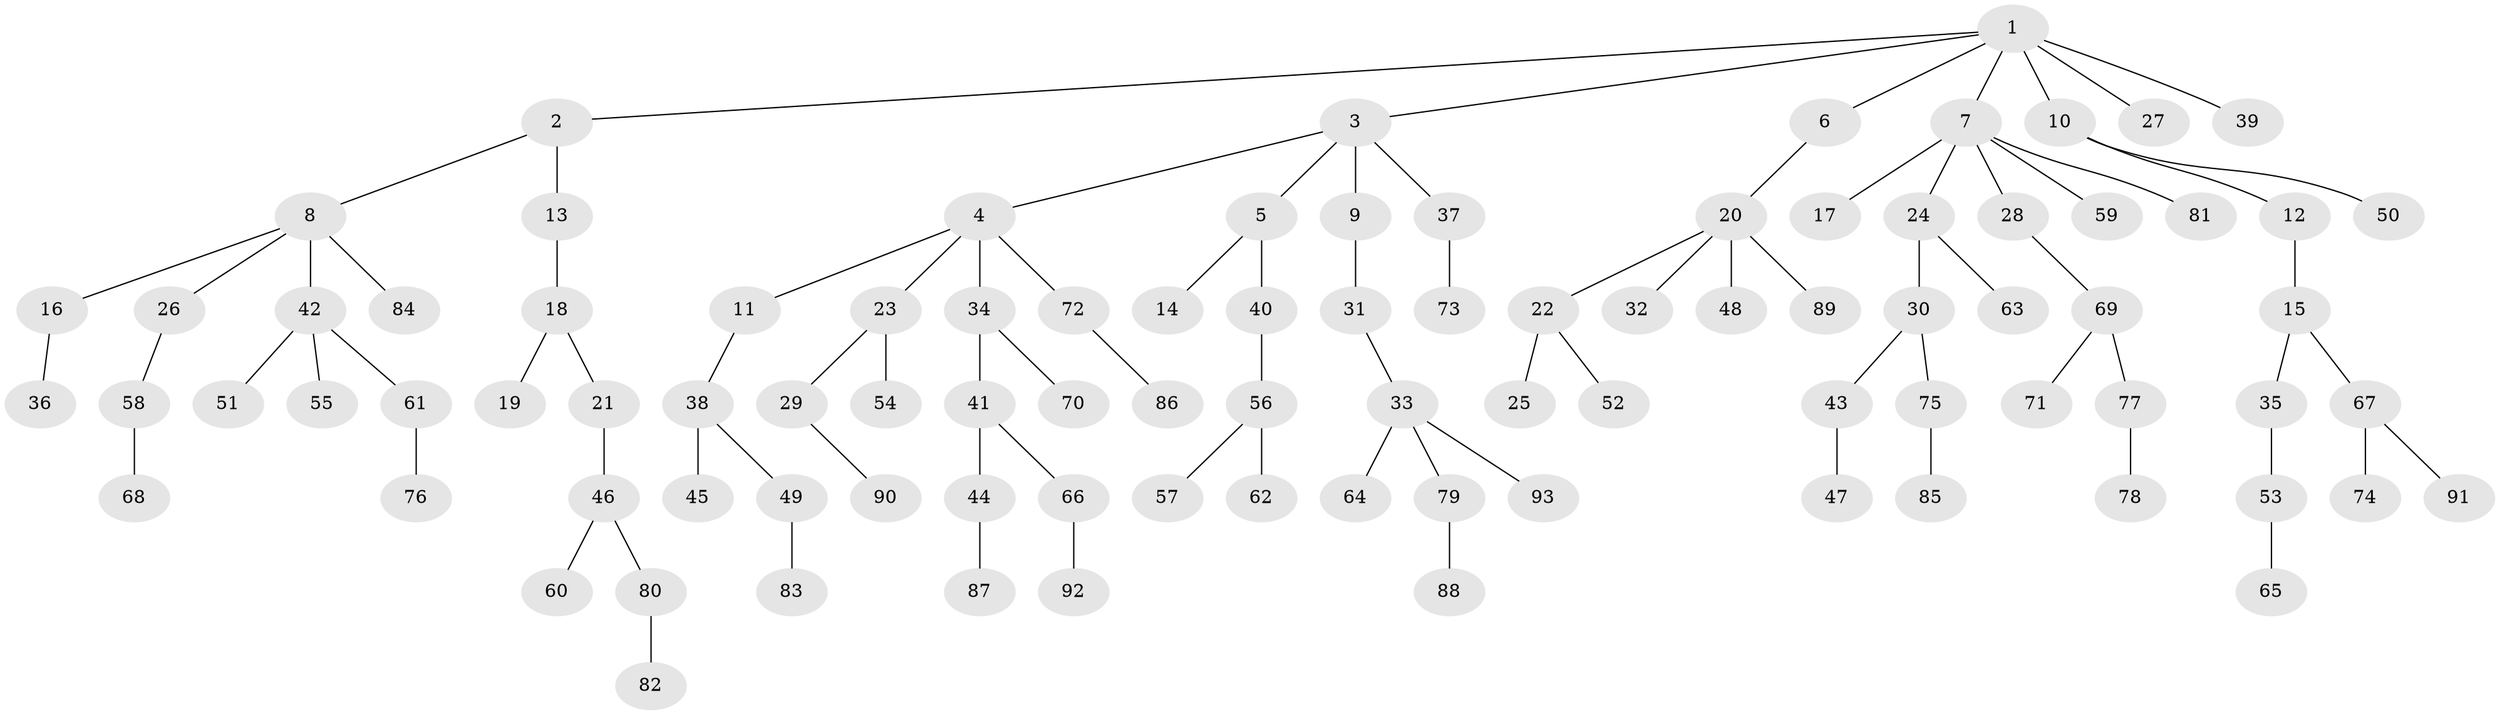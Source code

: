 // original degree distribution, {7: 0.015384615384615385, 3: 0.16923076923076924, 6: 0.015384615384615385, 5: 0.023076923076923078, 4: 0.05384615384615385, 2: 0.2230769230769231, 1: 0.5}
// Generated by graph-tools (version 1.1) at 2025/52/03/04/25 22:52:03]
// undirected, 93 vertices, 92 edges
graph export_dot {
  node [color=gray90,style=filled];
  1;
  2;
  3;
  4;
  5;
  6;
  7;
  8;
  9;
  10;
  11;
  12;
  13;
  14;
  15;
  16;
  17;
  18;
  19;
  20;
  21;
  22;
  23;
  24;
  25;
  26;
  27;
  28;
  29;
  30;
  31;
  32;
  33;
  34;
  35;
  36;
  37;
  38;
  39;
  40;
  41;
  42;
  43;
  44;
  45;
  46;
  47;
  48;
  49;
  50;
  51;
  52;
  53;
  54;
  55;
  56;
  57;
  58;
  59;
  60;
  61;
  62;
  63;
  64;
  65;
  66;
  67;
  68;
  69;
  70;
  71;
  72;
  73;
  74;
  75;
  76;
  77;
  78;
  79;
  80;
  81;
  82;
  83;
  84;
  85;
  86;
  87;
  88;
  89;
  90;
  91;
  92;
  93;
  1 -- 2 [weight=1.0];
  1 -- 3 [weight=1.0];
  1 -- 6 [weight=1.0];
  1 -- 7 [weight=1.0];
  1 -- 10 [weight=1.0];
  1 -- 27 [weight=2.0];
  1 -- 39 [weight=1.0];
  2 -- 8 [weight=1.0];
  2 -- 13 [weight=1.0];
  3 -- 4 [weight=1.0];
  3 -- 5 [weight=1.0];
  3 -- 9 [weight=1.0];
  3 -- 37 [weight=1.0];
  4 -- 11 [weight=1.0];
  4 -- 23 [weight=1.0];
  4 -- 34 [weight=1.0];
  4 -- 72 [weight=1.0];
  5 -- 14 [weight=1.0];
  5 -- 40 [weight=1.0];
  6 -- 20 [weight=1.0];
  7 -- 17 [weight=1.0];
  7 -- 24 [weight=1.0];
  7 -- 28 [weight=1.0];
  7 -- 59 [weight=1.0];
  7 -- 81 [weight=1.0];
  8 -- 16 [weight=1.0];
  8 -- 26 [weight=1.0];
  8 -- 42 [weight=1.0];
  8 -- 84 [weight=1.0];
  9 -- 31 [weight=1.0];
  10 -- 12 [weight=1.0];
  10 -- 50 [weight=1.0];
  11 -- 38 [weight=1.0];
  12 -- 15 [weight=1.0];
  13 -- 18 [weight=1.0];
  15 -- 35 [weight=1.0];
  15 -- 67 [weight=1.0];
  16 -- 36 [weight=1.0];
  18 -- 19 [weight=1.0];
  18 -- 21 [weight=1.0];
  20 -- 22 [weight=1.0];
  20 -- 32 [weight=1.0];
  20 -- 48 [weight=1.0];
  20 -- 89 [weight=1.0];
  21 -- 46 [weight=1.0];
  22 -- 25 [weight=1.0];
  22 -- 52 [weight=1.0];
  23 -- 29 [weight=1.0];
  23 -- 54 [weight=1.0];
  24 -- 30 [weight=1.0];
  24 -- 63 [weight=1.0];
  26 -- 58 [weight=1.0];
  28 -- 69 [weight=1.0];
  29 -- 90 [weight=1.0];
  30 -- 43 [weight=1.0];
  30 -- 75 [weight=1.0];
  31 -- 33 [weight=1.0];
  33 -- 64 [weight=1.0];
  33 -- 79 [weight=1.0];
  33 -- 93 [weight=1.0];
  34 -- 41 [weight=1.0];
  34 -- 70 [weight=1.0];
  35 -- 53 [weight=1.0];
  37 -- 73 [weight=1.0];
  38 -- 45 [weight=1.0];
  38 -- 49 [weight=1.0];
  40 -- 56 [weight=1.0];
  41 -- 44 [weight=1.0];
  41 -- 66 [weight=1.0];
  42 -- 51 [weight=1.0];
  42 -- 55 [weight=1.0];
  42 -- 61 [weight=1.0];
  43 -- 47 [weight=1.0];
  44 -- 87 [weight=1.0];
  46 -- 60 [weight=1.0];
  46 -- 80 [weight=1.0];
  49 -- 83 [weight=1.0];
  53 -- 65 [weight=1.0];
  56 -- 57 [weight=1.0];
  56 -- 62 [weight=1.0];
  58 -- 68 [weight=1.0];
  61 -- 76 [weight=1.0];
  66 -- 92 [weight=1.0];
  67 -- 74 [weight=1.0];
  67 -- 91 [weight=1.0];
  69 -- 71 [weight=1.0];
  69 -- 77 [weight=1.0];
  72 -- 86 [weight=1.0];
  75 -- 85 [weight=1.0];
  77 -- 78 [weight=1.0];
  79 -- 88 [weight=1.0];
  80 -- 82 [weight=1.0];
}
